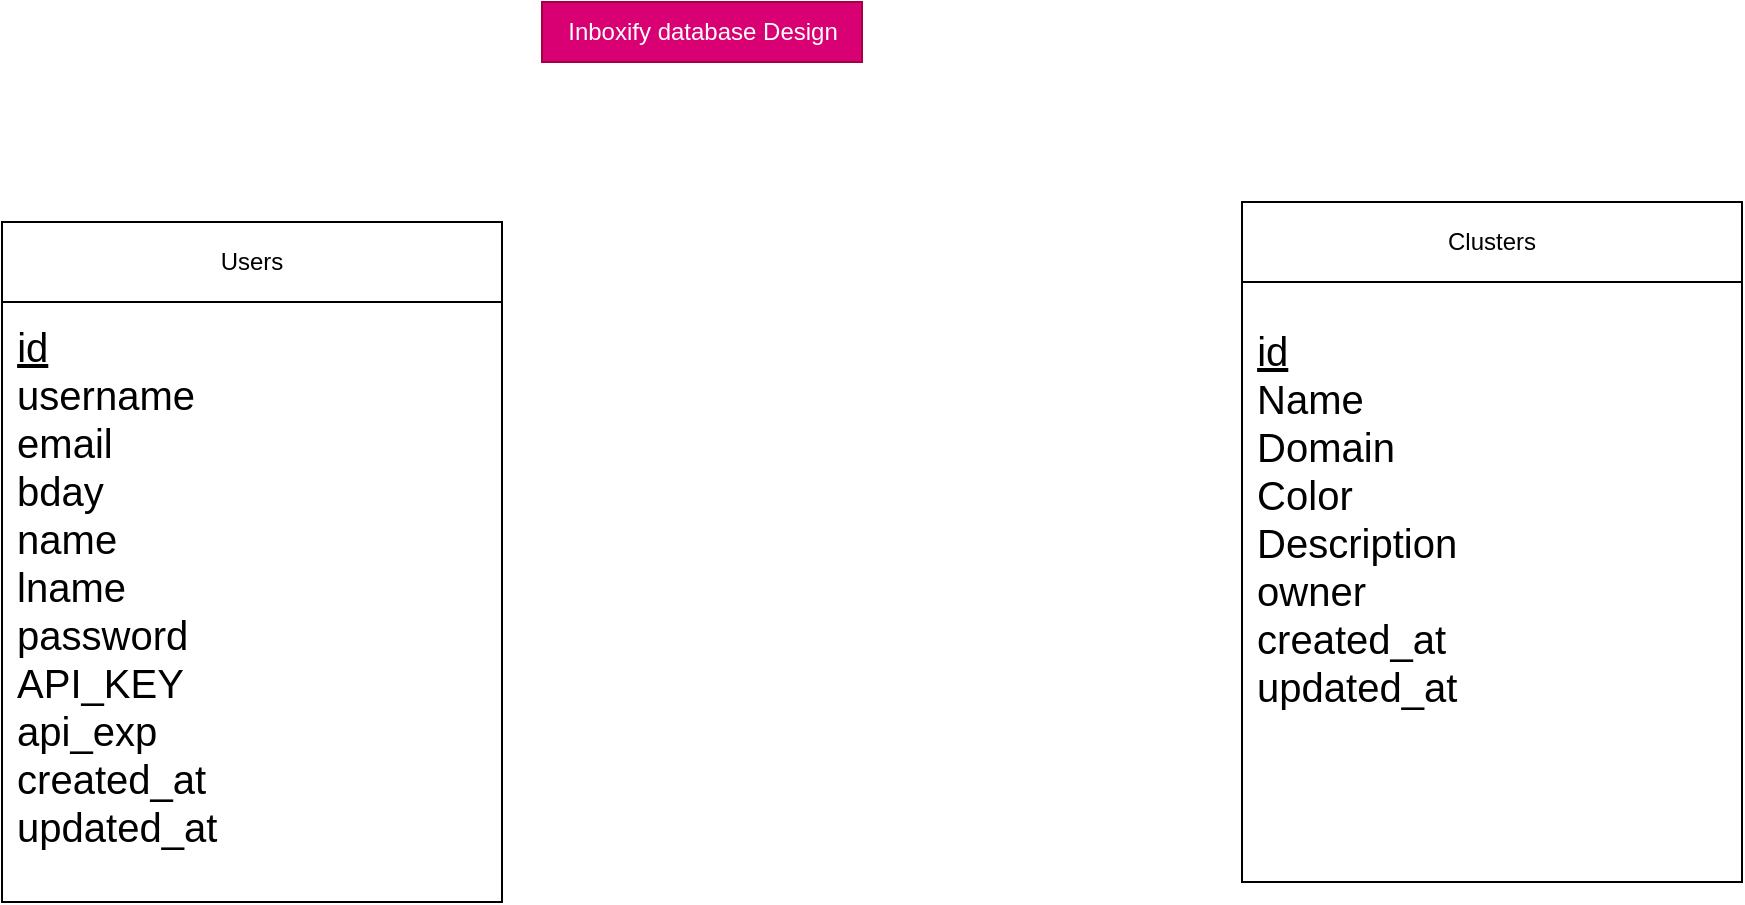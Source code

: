 <mxfile version="21.3.2" type="github">
  <diagram name="Page-1" id="OwvM6_rAIq4jk0VpodGS">
    <mxGraphModel dx="1193" dy="720" grid="1" gridSize="10" guides="1" tooltips="1" connect="1" arrows="1" fold="1" page="1" pageScale="1" pageWidth="850" pageHeight="1100" math="0" shadow="0">
      <root>
        <mxCell id="0" />
        <mxCell id="1" parent="0" />
        <mxCell id="KkP1DPNossI2hUXs8QKi-1" value="Inboxify database Design" style="text;html=1;align=center;verticalAlign=middle;resizable=0;points=[];autosize=1;strokeColor=#A50040;fillColor=#d80073;fontColor=#ffffff;" vertex="1" parent="1">
          <mxGeometry x="300" y="60" width="160" height="30" as="geometry" />
        </mxCell>
        <mxCell id="KkP1DPNossI2hUXs8QKi-2" value="&lt;font style=&quot;font-size: 20px;&quot;&gt;&lt;u&gt;&lt;br&gt;&lt;br&gt;&lt;/u&gt;&amp;nbsp;&lt;u&gt;id&lt;br&gt;&lt;/u&gt;&amp;nbsp;username&amp;nbsp;&lt;br&gt;&amp;nbsp;email&lt;br&gt;&amp;nbsp;bday&lt;br&gt;&lt;/font&gt;&lt;div style=&quot;font-size: 20px;&quot;&gt;&lt;font style=&quot;font-size: 20px;&quot;&gt;&amp;nbsp;name&lt;/font&gt;&lt;/div&gt;&lt;div style=&quot;font-size: 20px;&quot;&gt;&lt;font style=&quot;font-size: 20px;&quot;&gt;&amp;nbsp;lname&lt;/font&gt;&lt;/div&gt;&lt;div style=&quot;font-size: 20px;&quot;&gt;&amp;nbsp;password&lt;/div&gt;&lt;div style=&quot;font-size: 20px;&quot;&gt;&amp;nbsp;API_KEY&lt;/div&gt;&lt;div style=&quot;font-size: 20px;&quot;&gt;&amp;nbsp;api_exp&lt;/div&gt;&lt;div style=&quot;font-size: 20px;&quot;&gt;&amp;nbsp;created_at&lt;/div&gt;&lt;div style=&quot;font-size: 20px;&quot;&gt;&amp;nbsp;updated_at&lt;/div&gt;&lt;div style=&quot;font-size: 20px;&quot;&gt;&amp;nbsp;&lt;/div&gt;" style="rounded=0;whiteSpace=wrap;html=1;align=left;" vertex="1" parent="1">
          <mxGeometry x="30" y="170" width="250" height="340" as="geometry" />
        </mxCell>
        <mxCell id="KkP1DPNossI2hUXs8QKi-3" value="Users" style="rounded=0;whiteSpace=wrap;html=1;" vertex="1" parent="1">
          <mxGeometry x="30" y="170" width="250" height="40" as="geometry" />
        </mxCell>
        <mxCell id="KkP1DPNossI2hUXs8QKi-4" value="&lt;font style=&quot;font-size: 20px;&quot;&gt;&amp;nbsp;&lt;u&gt;id&lt;br&gt;&lt;/u&gt;&amp;nbsp;Name&amp;nbsp;&lt;br&gt;&amp;nbsp;Domain&lt;br&gt;&amp;nbsp;Color&lt;br&gt;&lt;/font&gt;&lt;div style=&quot;font-size: 20px;&quot;&gt;&lt;font style=&quot;font-size: 20px;&quot;&gt;&amp;nbsp;Description&lt;/font&gt;&lt;/div&gt;&lt;div style=&quot;font-size: 20px;&quot;&gt;&lt;font style=&quot;font-size: 20px;&quot;&gt;&amp;nbsp;owner&lt;/font&gt;&lt;/div&gt;&lt;div style=&quot;font-size: 20px;&quot;&gt;&amp;nbsp;created_at&lt;/div&gt;&lt;div style=&quot;font-size: 20px;&quot;&gt;&amp;nbsp;updated_at&lt;/div&gt;&lt;div style=&quot;font-size: 20px;&quot;&gt;&amp;nbsp;&lt;/div&gt;" style="rounded=0;whiteSpace=wrap;html=1;align=left;" vertex="1" parent="1">
          <mxGeometry x="650" y="160" width="250" height="340" as="geometry" />
        </mxCell>
        <mxCell id="KkP1DPNossI2hUXs8QKi-5" value="Clusters" style="rounded=0;whiteSpace=wrap;html=1;" vertex="1" parent="1">
          <mxGeometry x="650" y="160" width="250" height="40" as="geometry" />
        </mxCell>
      </root>
    </mxGraphModel>
  </diagram>
</mxfile>
